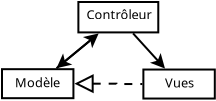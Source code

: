 <?xml version="1.0" encoding="UTF-8"?>
<dia:diagram xmlns:dia="http://www.lysator.liu.se/~alla/dia/">
  <dia:layer name="Arrière-plan" visible="true" active="true">
    <dia:group>
      <dia:object type="Standard - Box" version="0" id="O0">
        <dia:attribute name="obj_pos">
          <dia:point val="23.566,-19.947"/>
        </dia:attribute>
        <dia:attribute name="obj_bb">
          <dia:rectangle val="23.515,-19.997;27.186,-18.447"/>
        </dia:attribute>
        <dia:attribute name="elem_corner">
          <dia:point val="23.566,-19.947"/>
        </dia:attribute>
        <dia:attribute name="elem_width">
          <dia:real val="3.571"/>
        </dia:attribute>
        <dia:attribute name="elem_height">
          <dia:real val="1.45"/>
        </dia:attribute>
        <dia:attribute name="show_background">
          <dia:boolean val="true"/>
        </dia:attribute>
      </dia:object>
      <dia:object type="Standard - Text" version="1" id="O1">
        <dia:attribute name="obj_pos">
          <dia:point val="24.644,-19.045"/>
        </dia:attribute>
        <dia:attribute name="obj_bb">
          <dia:rectangle val="24.644,-19.64;26.171,-18.893"/>
        </dia:attribute>
        <dia:attribute name="text">
          <dia:composite type="text">
            <dia:attribute name="string">
              <dia:string>#Vues#</dia:string>
            </dia:attribute>
            <dia:attribute name="font">
              <dia:font family="sans" style="0" name="Helvetica"/>
            </dia:attribute>
            <dia:attribute name="height">
              <dia:real val="0.8"/>
            </dia:attribute>
            <dia:attribute name="pos">
              <dia:point val="24.644,-19.045"/>
            </dia:attribute>
            <dia:attribute name="color">
              <dia:color val="#000000"/>
            </dia:attribute>
            <dia:attribute name="alignment">
              <dia:enum val="0"/>
            </dia:attribute>
          </dia:composite>
        </dia:attribute>
        <dia:attribute name="valign">
          <dia:enum val="3"/>
        </dia:attribute>
      </dia:object>
    </dia:group>
    <dia:group>
      <dia:group>
        <dia:object type="Standard - Box" version="0" id="O2">
          <dia:attribute name="obj_pos">
            <dia:point val="20.316,-23.324"/>
          </dia:attribute>
          <dia:attribute name="obj_bb">
            <dia:rectangle val="20.266,-23.374;24.361,-21.753"/>
          </dia:attribute>
          <dia:attribute name="elem_corner">
            <dia:point val="20.316,-23.324"/>
          </dia:attribute>
          <dia:attribute name="elem_width">
            <dia:real val="3.995"/>
          </dia:attribute>
          <dia:attribute name="elem_height">
            <dia:real val="1.52"/>
          </dia:attribute>
          <dia:attribute name="show_background">
            <dia:boolean val="true"/>
          </dia:attribute>
        </dia:object>
        <dia:object type="Standard - Text" version="1" id="O3">
          <dia:attribute name="obj_pos">
            <dia:point val="20.723,-22.458"/>
          </dia:attribute>
          <dia:attribute name="obj_bb">
            <dia:rectangle val="20.723,-23.053;24.098,-22.305"/>
          </dia:attribute>
          <dia:attribute name="text">
            <dia:composite type="text">
              <dia:attribute name="string">
                <dia:string>#Contrôleur#</dia:string>
              </dia:attribute>
              <dia:attribute name="font">
                <dia:font family="sans" style="0" name="Helvetica"/>
              </dia:attribute>
              <dia:attribute name="height">
                <dia:real val="0.8"/>
              </dia:attribute>
              <dia:attribute name="pos">
                <dia:point val="20.723,-22.458"/>
              </dia:attribute>
              <dia:attribute name="color">
                <dia:color val="#000000"/>
              </dia:attribute>
              <dia:attribute name="alignment">
                <dia:enum val="0"/>
              </dia:attribute>
            </dia:composite>
          </dia:attribute>
          <dia:attribute name="valign">
            <dia:enum val="3"/>
          </dia:attribute>
        </dia:object>
      </dia:group>
      <dia:group>
        <dia:object type="Standard - Box" version="0" id="O4">
          <dia:attribute name="obj_pos">
            <dia:point val="16.497,-19.965"/>
          </dia:attribute>
          <dia:attribute name="obj_bb">
            <dia:rectangle val="16.448,-20.015;20.118,-18.465"/>
          </dia:attribute>
          <dia:attribute name="elem_corner">
            <dia:point val="16.497,-19.965"/>
          </dia:attribute>
          <dia:attribute name="elem_width">
            <dia:real val="3.571"/>
          </dia:attribute>
          <dia:attribute name="elem_height">
            <dia:real val="1.45"/>
          </dia:attribute>
          <dia:attribute name="show_background">
            <dia:boolean val="true"/>
          </dia:attribute>
        </dia:object>
        <dia:object type="Standard - Text" version="1" id="O5">
          <dia:attribute name="obj_pos">
            <dia:point val="17.152,-19.064"/>
          </dia:attribute>
          <dia:attribute name="obj_bb">
            <dia:rectangle val="17.152,-19.659;19.472,-18.911"/>
          </dia:attribute>
          <dia:attribute name="text">
            <dia:composite type="text">
              <dia:attribute name="string">
                <dia:string>#Modèle#</dia:string>
              </dia:attribute>
              <dia:attribute name="font">
                <dia:font family="sans" style="0" name="Helvetica"/>
              </dia:attribute>
              <dia:attribute name="height">
                <dia:real val="0.8"/>
              </dia:attribute>
              <dia:attribute name="pos">
                <dia:point val="17.152,-19.064"/>
              </dia:attribute>
              <dia:attribute name="color">
                <dia:color val="#000000"/>
              </dia:attribute>
              <dia:attribute name="alignment">
                <dia:enum val="0"/>
              </dia:attribute>
            </dia:composite>
          </dia:attribute>
          <dia:attribute name="valign">
            <dia:enum val="3"/>
          </dia:attribute>
        </dia:object>
      </dia:group>
      <dia:object type="Standard - Line" version="0" id="O6">
        <dia:attribute name="obj_pos">
          <dia:point val="19.222,-20.014"/>
        </dia:attribute>
        <dia:attribute name="obj_bb">
          <dia:rectangle val="19.151,-21.825;21.417,-19.944"/>
        </dia:attribute>
        <dia:attribute name="conn_endpoints">
          <dia:point val="19.222,-20.014"/>
          <dia:point val="21.331,-21.753"/>
        </dia:attribute>
        <dia:attribute name="numcp">
          <dia:int val="1"/>
        </dia:attribute>
        <dia:attribute name="end_arrow">
          <dia:enum val="22"/>
        </dia:attribute>
        <dia:attribute name="end_arrow_length">
          <dia:real val="0.5"/>
        </dia:attribute>
        <dia:attribute name="end_arrow_width">
          <dia:real val="0.5"/>
        </dia:attribute>
      </dia:object>
      <dia:object type="Standard - Line" version="0" id="O7">
        <dia:attribute name="obj_pos">
          <dia:point val="23.05,-21.754"/>
        </dia:attribute>
        <dia:attribute name="obj_bb">
          <dia:rectangle val="22.979,-21.824;24.722,-19.914"/>
        </dia:attribute>
        <dia:attribute name="conn_endpoints">
          <dia:point val="23.05,-21.754"/>
          <dia:point val="24.647,-19.996"/>
        </dia:attribute>
        <dia:attribute name="numcp">
          <dia:int val="1"/>
        </dia:attribute>
        <dia:attribute name="end_arrow">
          <dia:enum val="22"/>
        </dia:attribute>
        <dia:attribute name="end_arrow_length">
          <dia:real val="0.5"/>
        </dia:attribute>
        <dia:attribute name="end_arrow_width">
          <dia:real val="0.5"/>
        </dia:attribute>
      </dia:object>
      <dia:object type="UML - Realizes" version="1" id="O8">
        <dia:attribute name="obj_pos">
          <dia:point val="20.119,-19.24"/>
        </dia:attribute>
        <dia:attribute name="obj_bb">
          <dia:rectangle val="20.069,-20.09;23.565,-17.631"/>
        </dia:attribute>
        <dia:attribute name="meta">
          <dia:composite type="dict"/>
        </dia:attribute>
        <dia:attribute name="orth_points">
          <dia:point val="20.119,-19.24"/>
          <dia:point val="22.217,-19.24"/>
          <dia:point val="22.217,-19.222"/>
          <dia:point val="23.515,-19.222"/>
        </dia:attribute>
        <dia:attribute name="orth_orient">
          <dia:enum val="0"/>
          <dia:enum val="1"/>
          <dia:enum val="0"/>
        </dia:attribute>
        <dia:attribute name="orth_autoroute">
          <dia:boolean val="true"/>
        </dia:attribute>
        <dia:attribute name="line_colour">
          <dia:color val="#000000"/>
        </dia:attribute>
        <dia:attribute name="text_colour">
          <dia:color val="#000000"/>
        </dia:attribute>
        <dia:attribute name="name">
          <dia:string>##</dia:string>
        </dia:attribute>
        <dia:attribute name="stereotype">
          <dia:string>##</dia:string>
        </dia:attribute>
      </dia:object>
      <dia:object type="Standard - Line" version="0" id="O9">
        <dia:attribute name="obj_pos">
          <dia:point val="20.882,-21.379"/>
        </dia:attribute>
        <dia:attribute name="obj_bb">
          <dia:rectangle val="19.137,-21.45;20.952,-19.943"/>
        </dia:attribute>
        <dia:attribute name="conn_endpoints">
          <dia:point val="20.882,-21.379"/>
          <dia:point val="19.223,-20.014"/>
        </dia:attribute>
        <dia:attribute name="numcp">
          <dia:int val="1"/>
        </dia:attribute>
        <dia:attribute name="end_arrow">
          <dia:enum val="22"/>
        </dia:attribute>
        <dia:attribute name="end_arrow_length">
          <dia:real val="0.5"/>
        </dia:attribute>
        <dia:attribute name="end_arrow_width">
          <dia:real val="0.5"/>
        </dia:attribute>
      </dia:object>
    </dia:group>
  </dia:layer>
</dia:diagram>
